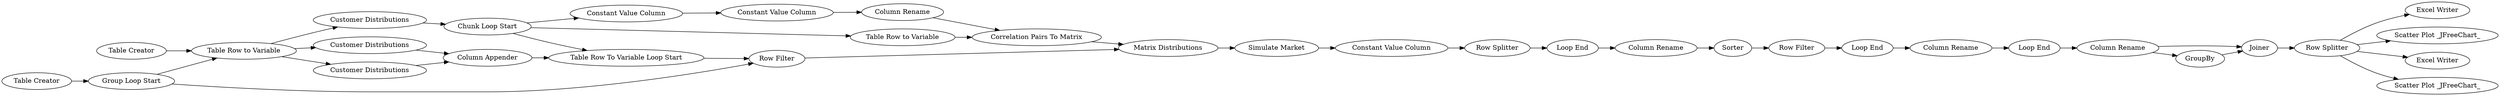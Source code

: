 digraph {
	"-6212516250250208593_129" [label="Excel Writer"]
	"-6212516250250208593_7" [label="Customer Distributions"]
	"-6212516250250208593_42" [label="Scatter Plot _JFreeChart_"]
	"-6212516250250208593_128" [label="Excel Writer"]
	"-6212516250250208593_36" [label="Column Rename"]
	"-6212516250250208593_38" [label="Loop End"]
	"-6212516250250208593_2" [label="Table Creator"]
	"-6212516250250208593_28" [label=Sorter]
	"-6212516250250208593_45" [label=Joiner]
	"-6212516250250208593_25" [label="Loop End"]
	"-6212516250250208593_13" [label="Column Rename"]
	"-6212516250250208593_34" [label="Group Loop Start"]
	"-6212516250250208593_23" [label="Simulate Market"]
	"-6212516250250208593_32" [label="Loop End"]
	"-6212516250250208593_11" [label="Constant Value Column"]
	"-6212516250250208593_8" [label="Customer Distributions"]
	"-6212516250250208593_24" [label="Row Splitter"]
	"-6212516250250208593_133" [label="Table Row to Variable"]
	"-6212516250250208593_30" [label="Constant Value Column"]
	"-6212516250250208593_10" [label="Customer Distributions"]
	"-6212516250250208593_1" [label="Table Creator"]
	"-6212516250250208593_35" [label="Row Filter"]
	"-6212516250250208593_37" [label="Column Rename"]
	"-6212516250250208593_41" [label="Scatter Plot _JFreeChart_"]
	"-6212516250250208593_130" [label="Table Row to Variable"]
	"-6212516250250208593_18" [label="Matrix Distributions"]
	"-6212516250250208593_39" [label="Column Rename"]
	"-6212516250250208593_17" [label="Correlation Pairs To Matrix"]
	"-6212516250250208593_16" [label="Chunk Loop Start"]
	"-6212516250250208593_131" [label="Table Row To Variable Loop Start"]
	"-6212516250250208593_29" [label="Row Filter"]
	"-6212516250250208593_44" [label=GroupBy]
	"-6212516250250208593_12" [label="Constant Value Column"]
	"-6212516250250208593_40" [label="Row Splitter"]
	"-6212516250250208593_132" [label="Column Appender"]
	"-6212516250250208593_44" -> "-6212516250250208593_45"
	"-6212516250250208593_35" -> "-6212516250250208593_18"
	"-6212516250250208593_25" -> "-6212516250250208593_36"
	"-6212516250250208593_34" -> "-6212516250250208593_35"
	"-6212516250250208593_24" -> "-6212516250250208593_25"
	"-6212516250250208593_34" -> "-6212516250250208593_133"
	"-6212516250250208593_13" -> "-6212516250250208593_17"
	"-6212516250250208593_40" -> "-6212516250250208593_41"
	"-6212516250250208593_28" -> "-6212516250250208593_29"
	"-6212516250250208593_17" -> "-6212516250250208593_18"
	"-6212516250250208593_16" -> "-6212516250250208593_131"
	"-6212516250250208593_132" -> "-6212516250250208593_131"
	"-6212516250250208593_16" -> "-6212516250250208593_11"
	"-6212516250250208593_36" -> "-6212516250250208593_28"
	"-6212516250250208593_18" -> "-6212516250250208593_23"
	"-6212516250250208593_131" -> "-6212516250250208593_35"
	"-6212516250250208593_45" -> "-6212516250250208593_40"
	"-6212516250250208593_133" -> "-6212516250250208593_8"
	"-6212516250250208593_38" -> "-6212516250250208593_39"
	"-6212516250250208593_40" -> "-6212516250250208593_129"
	"-6212516250250208593_12" -> "-6212516250250208593_13"
	"-6212516250250208593_23" -> "-6212516250250208593_30"
	"-6212516250250208593_39" -> "-6212516250250208593_44"
	"-6212516250250208593_16" -> "-6212516250250208593_130"
	"-6212516250250208593_39" -> "-6212516250250208593_45"
	"-6212516250250208593_32" -> "-6212516250250208593_37"
	"-6212516250250208593_30" -> "-6212516250250208593_24"
	"-6212516250250208593_7" -> "-6212516250250208593_132"
	"-6212516250250208593_10" -> "-6212516250250208593_16"
	"-6212516250250208593_2" -> "-6212516250250208593_133"
	"-6212516250250208593_40" -> "-6212516250250208593_42"
	"-6212516250250208593_1" -> "-6212516250250208593_34"
	"-6212516250250208593_133" -> "-6212516250250208593_7"
	"-6212516250250208593_11" -> "-6212516250250208593_12"
	"-6212516250250208593_8" -> "-6212516250250208593_132"
	"-6212516250250208593_133" -> "-6212516250250208593_10"
	"-6212516250250208593_40" -> "-6212516250250208593_128"
	"-6212516250250208593_37" -> "-6212516250250208593_38"
	"-6212516250250208593_130" -> "-6212516250250208593_17"
	"-6212516250250208593_29" -> "-6212516250250208593_32"
	rankdir=LR
}
